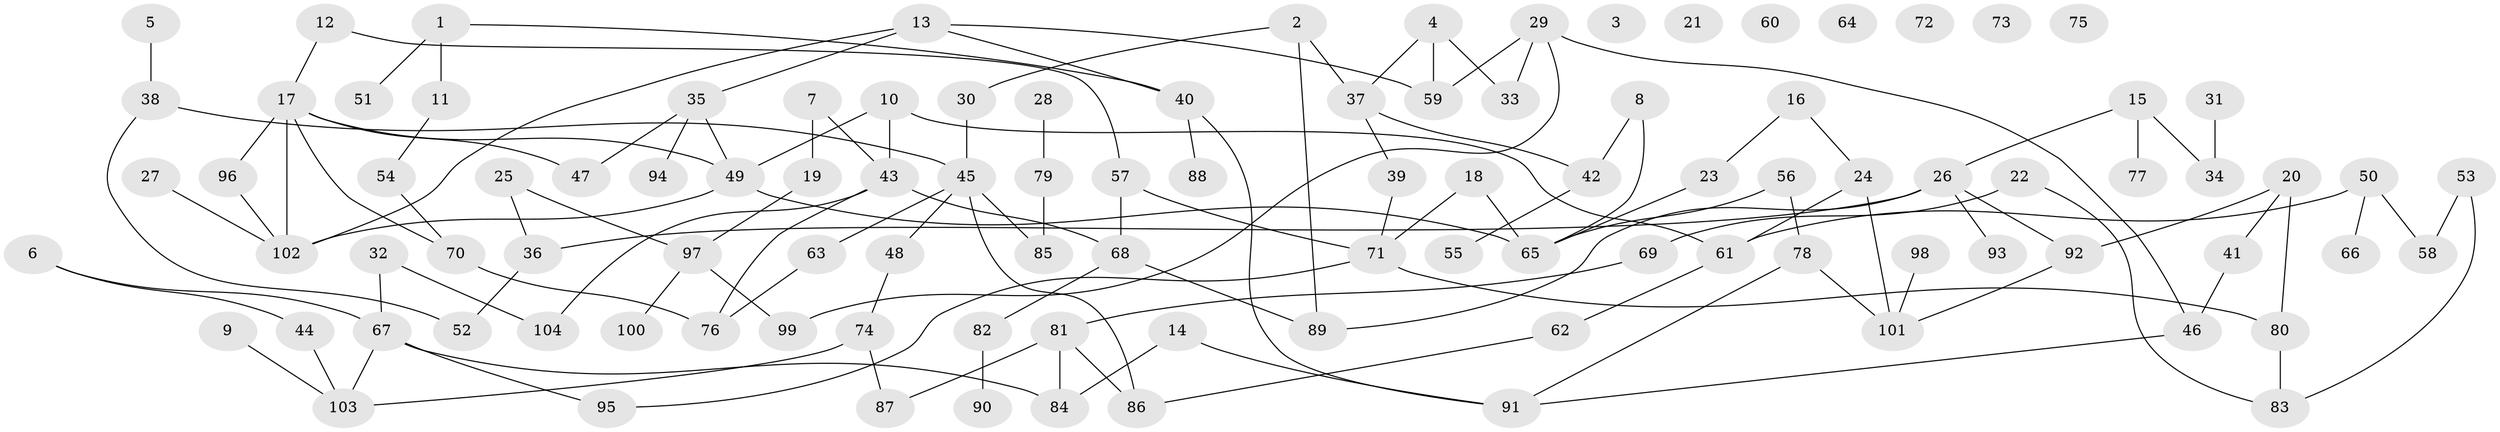 // Generated by graph-tools (version 1.1) at 2025/13/03/09/25 04:13:01]
// undirected, 104 vertices, 128 edges
graph export_dot {
graph [start="1"]
  node [color=gray90,style=filled];
  1;
  2;
  3;
  4;
  5;
  6;
  7;
  8;
  9;
  10;
  11;
  12;
  13;
  14;
  15;
  16;
  17;
  18;
  19;
  20;
  21;
  22;
  23;
  24;
  25;
  26;
  27;
  28;
  29;
  30;
  31;
  32;
  33;
  34;
  35;
  36;
  37;
  38;
  39;
  40;
  41;
  42;
  43;
  44;
  45;
  46;
  47;
  48;
  49;
  50;
  51;
  52;
  53;
  54;
  55;
  56;
  57;
  58;
  59;
  60;
  61;
  62;
  63;
  64;
  65;
  66;
  67;
  68;
  69;
  70;
  71;
  72;
  73;
  74;
  75;
  76;
  77;
  78;
  79;
  80;
  81;
  82;
  83;
  84;
  85;
  86;
  87;
  88;
  89;
  90;
  91;
  92;
  93;
  94;
  95;
  96;
  97;
  98;
  99;
  100;
  101;
  102;
  103;
  104;
  1 -- 11;
  1 -- 40;
  1 -- 51;
  2 -- 30;
  2 -- 37;
  2 -- 89;
  4 -- 33;
  4 -- 37;
  4 -- 59;
  5 -- 38;
  6 -- 44;
  6 -- 67;
  7 -- 19;
  7 -- 43;
  8 -- 42;
  8 -- 65;
  9 -- 103;
  10 -- 43;
  10 -- 49;
  10 -- 61;
  11 -- 54;
  12 -- 17;
  12 -- 57;
  13 -- 35;
  13 -- 40;
  13 -- 59;
  13 -- 102;
  14 -- 84;
  14 -- 91;
  15 -- 26;
  15 -- 34;
  15 -- 77;
  16 -- 23;
  16 -- 24;
  17 -- 47;
  17 -- 49;
  17 -- 70;
  17 -- 96;
  17 -- 102;
  18 -- 65;
  18 -- 71;
  19 -- 97;
  20 -- 41;
  20 -- 80;
  20 -- 92;
  22 -- 69;
  22 -- 83;
  23 -- 65;
  24 -- 61;
  24 -- 101;
  25 -- 36;
  25 -- 97;
  26 -- 36;
  26 -- 89;
  26 -- 92;
  26 -- 93;
  27 -- 102;
  28 -- 79;
  29 -- 33;
  29 -- 46;
  29 -- 59;
  29 -- 99;
  30 -- 45;
  31 -- 34;
  32 -- 67;
  32 -- 104;
  35 -- 47;
  35 -- 49;
  35 -- 94;
  36 -- 52;
  37 -- 39;
  37 -- 42;
  38 -- 45;
  38 -- 52;
  39 -- 71;
  40 -- 88;
  40 -- 91;
  41 -- 46;
  42 -- 55;
  43 -- 68;
  43 -- 76;
  43 -- 104;
  44 -- 103;
  45 -- 48;
  45 -- 63;
  45 -- 85;
  45 -- 86;
  46 -- 91;
  48 -- 74;
  49 -- 65;
  49 -- 102;
  50 -- 58;
  50 -- 61;
  50 -- 66;
  53 -- 58;
  53 -- 83;
  54 -- 70;
  56 -- 65;
  56 -- 78;
  57 -- 68;
  57 -- 71;
  61 -- 62;
  62 -- 86;
  63 -- 76;
  67 -- 84;
  67 -- 95;
  67 -- 103;
  68 -- 82;
  68 -- 89;
  69 -- 81;
  70 -- 76;
  71 -- 80;
  71 -- 95;
  74 -- 87;
  74 -- 103;
  78 -- 91;
  78 -- 101;
  79 -- 85;
  80 -- 83;
  81 -- 84;
  81 -- 86;
  81 -- 87;
  82 -- 90;
  92 -- 101;
  96 -- 102;
  97 -- 99;
  97 -- 100;
  98 -- 101;
}
